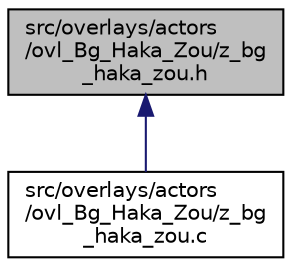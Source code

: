 digraph "src/overlays/actors/ovl_Bg_Haka_Zou/z_bg_haka_zou.h"
{
 // LATEX_PDF_SIZE
  edge [fontname="Helvetica",fontsize="10",labelfontname="Helvetica",labelfontsize="10"];
  node [fontname="Helvetica",fontsize="10",shape=record];
  Node1 [label="src/overlays/actors\l/ovl_Bg_Haka_Zou/z_bg\l_haka_zou.h",height=0.2,width=0.4,color="black", fillcolor="grey75", style="filled", fontcolor="black",tooltip=" "];
  Node1 -> Node2 [dir="back",color="midnightblue",fontsize="10",style="solid",fontname="Helvetica"];
  Node2 [label="src/overlays/actors\l/ovl_Bg_Haka_Zou/z_bg\l_haka_zou.c",height=0.2,width=0.4,color="black", fillcolor="white", style="filled",URL="$d6/dd2/z__bg__haka__zou_8c.html",tooltip=" "];
}
